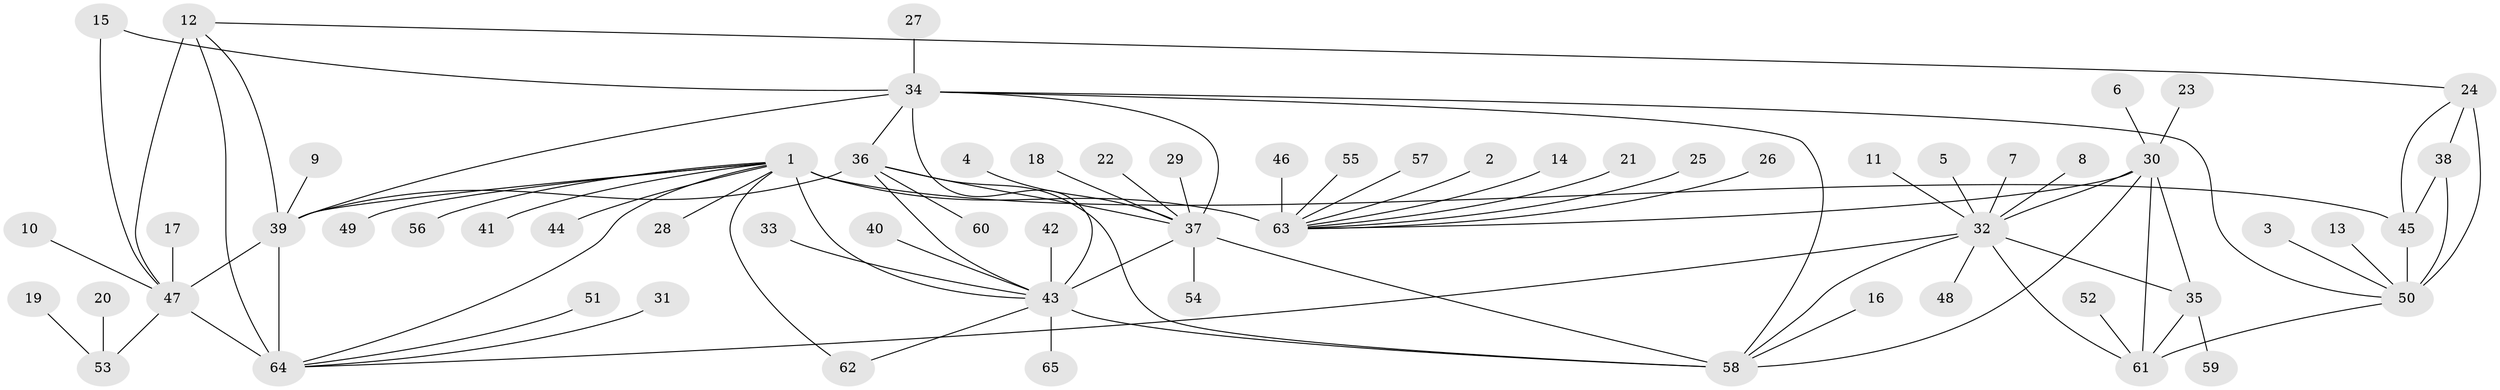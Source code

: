 // original degree distribution, {6: 0.03875968992248062, 10: 0.023255813953488372, 12: 0.015503875968992248, 9: 0.023255813953488372, 8: 0.03875968992248062, 5: 0.007751937984496124, 7: 0.05426356589147287, 14: 0.007751937984496124, 11: 0.023255813953488372, 1: 0.5891472868217055, 2: 0.13953488372093023, 3: 0.031007751937984496, 4: 0.007751937984496124}
// Generated by graph-tools (version 1.1) at 2025/50/03/09/25 03:50:36]
// undirected, 65 vertices, 90 edges
graph export_dot {
graph [start="1"]
  node [color=gray90,style=filled];
  1;
  2;
  3;
  4;
  5;
  6;
  7;
  8;
  9;
  10;
  11;
  12;
  13;
  14;
  15;
  16;
  17;
  18;
  19;
  20;
  21;
  22;
  23;
  24;
  25;
  26;
  27;
  28;
  29;
  30;
  31;
  32;
  33;
  34;
  35;
  36;
  37;
  38;
  39;
  40;
  41;
  42;
  43;
  44;
  45;
  46;
  47;
  48;
  49;
  50;
  51;
  52;
  53;
  54;
  55;
  56;
  57;
  58;
  59;
  60;
  61;
  62;
  63;
  64;
  65;
  1 -- 28 [weight=1.0];
  1 -- 39 [weight=1.0];
  1 -- 41 [weight=1.0];
  1 -- 43 [weight=1.0];
  1 -- 44 [weight=1.0];
  1 -- 45 [weight=1.0];
  1 -- 49 [weight=1.0];
  1 -- 56 [weight=1.0];
  1 -- 62 [weight=1.0];
  1 -- 63 [weight=8.0];
  1 -- 64 [weight=1.0];
  2 -- 63 [weight=1.0];
  3 -- 50 [weight=1.0];
  4 -- 37 [weight=1.0];
  5 -- 32 [weight=1.0];
  6 -- 30 [weight=1.0];
  7 -- 32 [weight=1.0];
  8 -- 32 [weight=1.0];
  9 -- 39 [weight=1.0];
  10 -- 47 [weight=1.0];
  11 -- 32 [weight=1.0];
  12 -- 24 [weight=1.0];
  12 -- 39 [weight=1.0];
  12 -- 47 [weight=3.0];
  12 -- 64 [weight=1.0];
  13 -- 50 [weight=1.0];
  14 -- 63 [weight=1.0];
  15 -- 34 [weight=1.0];
  15 -- 47 [weight=1.0];
  16 -- 58 [weight=1.0];
  17 -- 47 [weight=1.0];
  18 -- 37 [weight=1.0];
  19 -- 53 [weight=1.0];
  20 -- 53 [weight=1.0];
  21 -- 63 [weight=1.0];
  22 -- 37 [weight=1.0];
  23 -- 30 [weight=1.0];
  24 -- 38 [weight=1.0];
  24 -- 45 [weight=1.0];
  24 -- 50 [weight=3.0];
  25 -- 63 [weight=1.0];
  26 -- 63 [weight=1.0];
  27 -- 34 [weight=1.0];
  29 -- 37 [weight=1.0];
  30 -- 32 [weight=1.0];
  30 -- 35 [weight=1.0];
  30 -- 58 [weight=1.0];
  30 -- 61 [weight=3.0];
  30 -- 63 [weight=1.0];
  31 -- 64 [weight=1.0];
  32 -- 35 [weight=1.0];
  32 -- 48 [weight=1.0];
  32 -- 58 [weight=1.0];
  32 -- 61 [weight=3.0];
  32 -- 64 [weight=1.0];
  33 -- 43 [weight=1.0];
  34 -- 36 [weight=1.0];
  34 -- 37 [weight=1.0];
  34 -- 39 [weight=1.0];
  34 -- 43 [weight=2.0];
  34 -- 50 [weight=1.0];
  34 -- 58 [weight=1.0];
  35 -- 59 [weight=1.0];
  35 -- 61 [weight=3.0];
  36 -- 37 [weight=1.0];
  36 -- 39 [weight=1.0];
  36 -- 43 [weight=2.0];
  36 -- 58 [weight=1.0];
  36 -- 60 [weight=1.0];
  37 -- 43 [weight=2.0];
  37 -- 54 [weight=1.0];
  37 -- 58 [weight=1.0];
  38 -- 45 [weight=1.0];
  38 -- 50 [weight=3.0];
  39 -- 47 [weight=3.0];
  39 -- 64 [weight=1.0];
  40 -- 43 [weight=1.0];
  42 -- 43 [weight=1.0];
  43 -- 58 [weight=2.0];
  43 -- 62 [weight=1.0];
  43 -- 65 [weight=1.0];
  45 -- 50 [weight=3.0];
  46 -- 63 [weight=1.0];
  47 -- 53 [weight=1.0];
  47 -- 64 [weight=3.0];
  50 -- 61 [weight=2.0];
  51 -- 64 [weight=1.0];
  52 -- 61 [weight=1.0];
  55 -- 63 [weight=1.0];
  57 -- 63 [weight=1.0];
}
